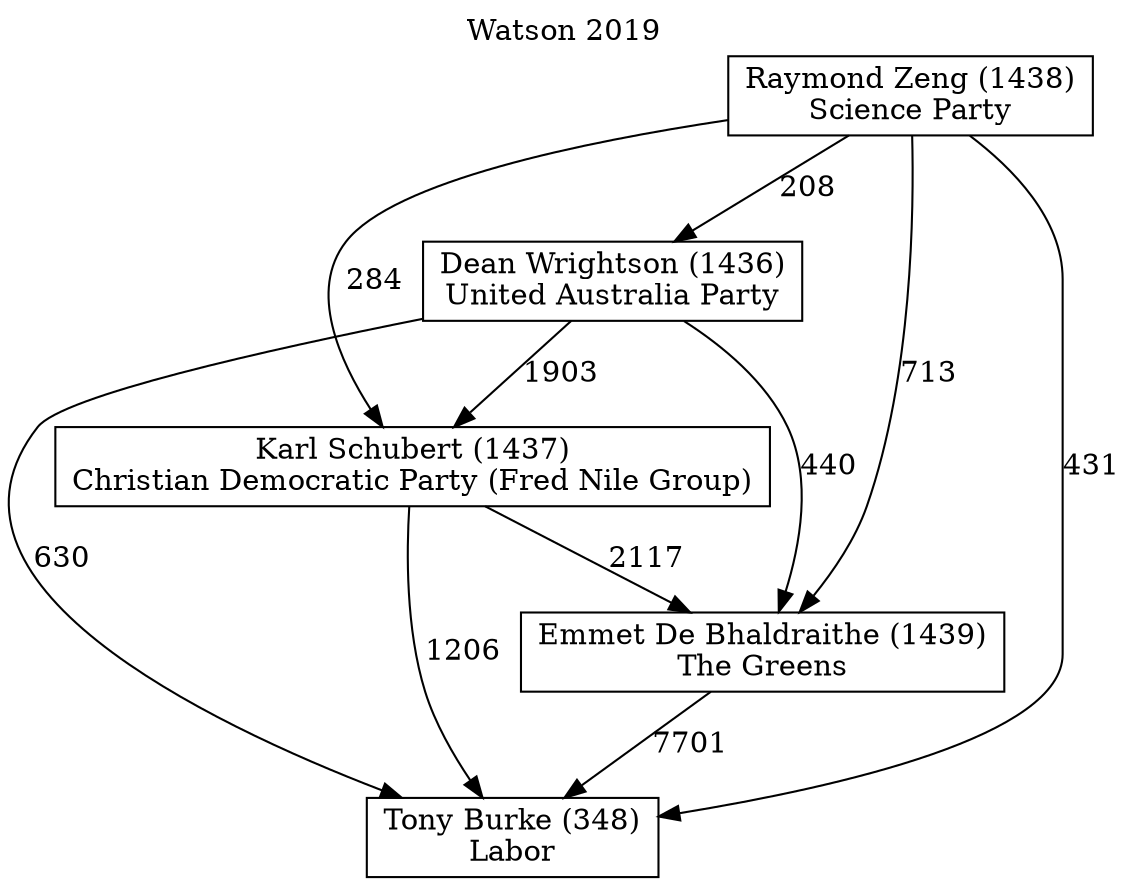 // House preference flow
digraph "Tony Burke (348)_Watson_2019" {
	graph [label="Watson 2019" labelloc=t mclimit=10]
	node [shape=box]
	"Dean Wrightson (1436)" [label="Dean Wrightson (1436)
United Australia Party"]
	"Emmet De Bhaldraithe (1439)" [label="Emmet De Bhaldraithe (1439)
The Greens"]
	"Karl Schubert (1437)" [label="Karl Schubert (1437)
Christian Democratic Party (Fred Nile Group)"]
	"Raymond Zeng (1438)" [label="Raymond Zeng (1438)
Science Party"]
	"Tony Burke (348)" [label="Tony Burke (348)
Labor"]
	"Dean Wrightson (1436)" -> "Emmet De Bhaldraithe (1439)" [label=440]
	"Dean Wrightson (1436)" -> "Karl Schubert (1437)" [label=1903]
	"Dean Wrightson (1436)" -> "Tony Burke (348)" [label=630]
	"Emmet De Bhaldraithe (1439)" -> "Tony Burke (348)" [label=7701]
	"Karl Schubert (1437)" -> "Emmet De Bhaldraithe (1439)" [label=2117]
	"Karl Schubert (1437)" -> "Tony Burke (348)" [label=1206]
	"Raymond Zeng (1438)" -> "Dean Wrightson (1436)" [label=208]
	"Raymond Zeng (1438)" -> "Emmet De Bhaldraithe (1439)" [label=713]
	"Raymond Zeng (1438)" -> "Karl Schubert (1437)" [label=284]
	"Raymond Zeng (1438)" -> "Tony Burke (348)" [label=431]
}
